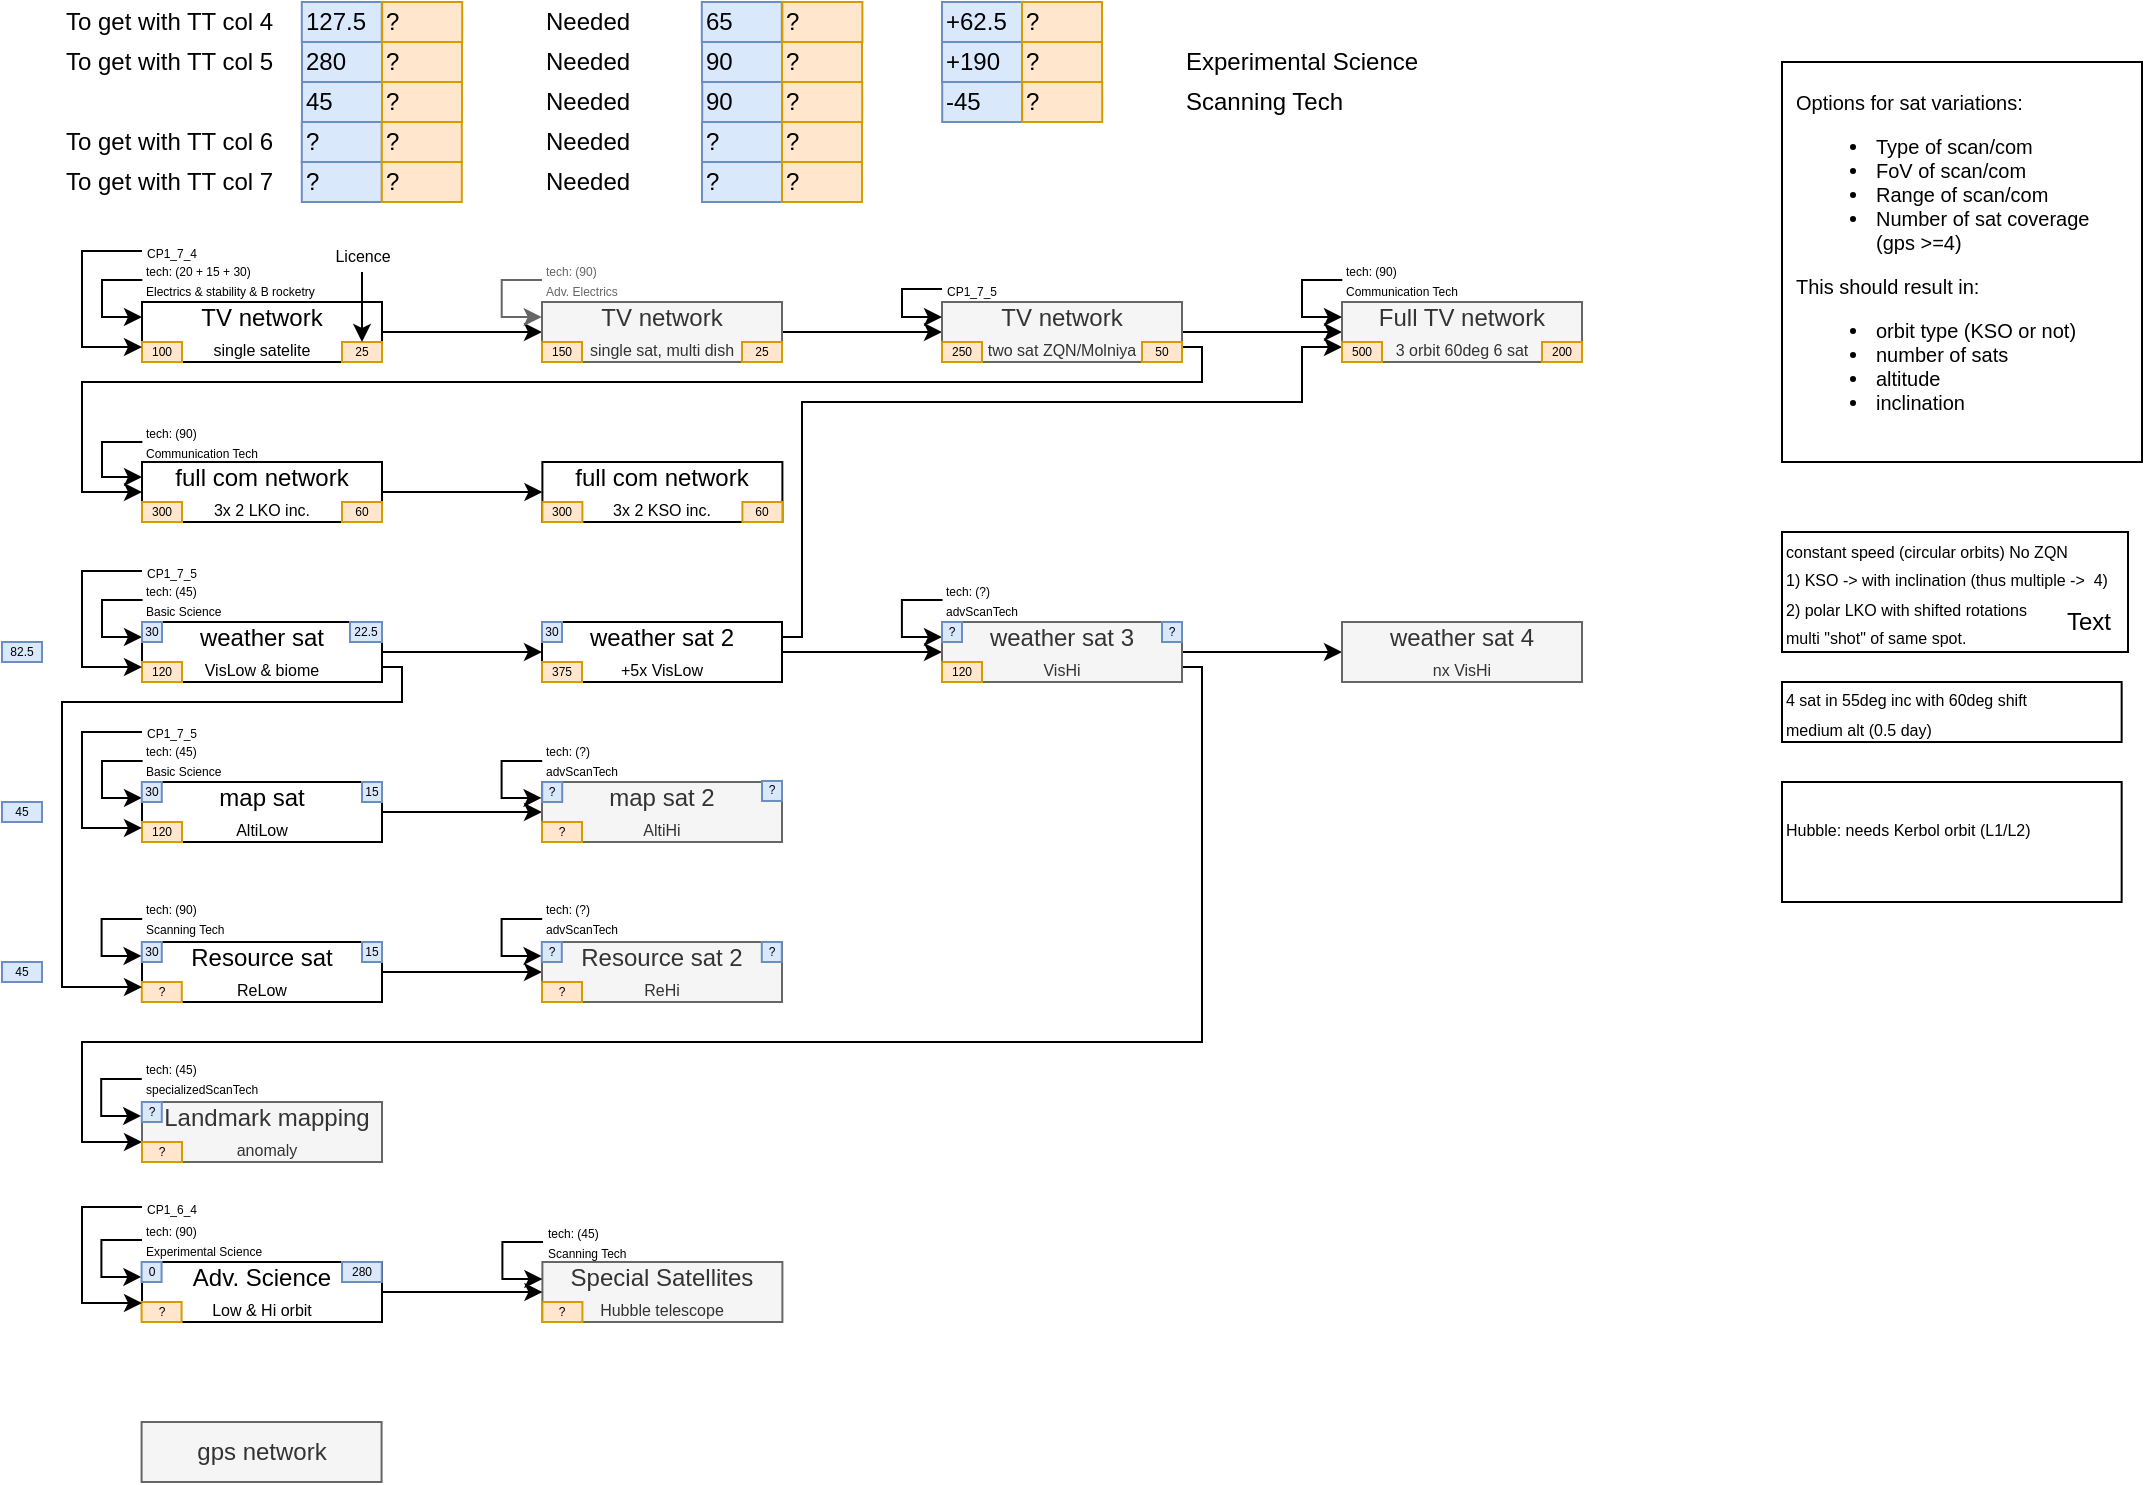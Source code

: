 <mxfile version="13.0.3" type="device"><diagram id="dKaR930RVBZZW666O1c-" name="Page-1"><mxGraphModel dx="981" dy="567" grid="1" gridSize="10" guides="1" tooltips="1" connect="1" arrows="1" fold="1" page="1" pageScale="1" pageWidth="1169" pageHeight="827" math="0" shadow="0"><root><mxCell id="0"/><mxCell id="1" parent="0"/><mxCell id="mJneGhSQg169aBblh9Dv-37" style="edgeStyle=orthogonalEdgeStyle;rounded=0;orthogonalLoop=1;jettySize=auto;html=1;exitX=1;exitY=0.5;exitDx=0;exitDy=0;entryX=0;entryY=0.5;entryDx=0;entryDy=0;" parent="1" source="bdqnIoL9hRPAwE5wRtxN-8" target="mJneGhSQg169aBblh9Dv-34" edge="1"><mxGeometry relative="1" as="geometry"/></mxCell><mxCell id="bdqnIoL9hRPAwE5wRtxN-8" value="full com network&lt;br style=&quot;font-size: 8px&quot;&gt;&lt;span style=&quot;font-size: 8px&quot;&gt;3x 2 LKO inc.&lt;/span&gt;" style="rounded=0;whiteSpace=wrap;html=1;" parent="1" vertex="1"><mxGeometry x="80" y="240" width="120" height="30" as="geometry"/></mxCell><mxCell id="bdqnIoL9hRPAwE5wRtxN-10" value="500" style="text;html=1;strokeColor=#d79b00;fillColor=#ffe6cc;align=center;verticalAlign=middle;whiteSpace=wrap;rounded=0;fontSize=6;" parent="1" vertex="1"><mxGeometry x="80" y="260" width="20" height="10" as="geometry"/></mxCell><mxCell id="MK1S4jsupLVhxcjn2z4u-9" style="edgeStyle=orthogonalEdgeStyle;rounded=0;orthogonalLoop=1;jettySize=auto;html=1;exitX=1;exitY=0.5;exitDx=0;exitDy=0;entryX=0;entryY=0.5;entryDx=0;entryDy=0;" parent="1" source="bdqnIoL9hRPAwE5wRtxN-11" target="MK1S4jsupLVhxcjn2z4u-3" edge="1"><mxGeometry relative="1" as="geometry"/></mxCell><mxCell id="bdqnIoL9hRPAwE5wRtxN-11" value="weather&amp;nbsp;sat&lt;br style=&quot;font-size: 8px&quot;&gt;&lt;span style=&quot;font-size: 8px&quot;&gt;VisLow&lt;/span&gt;&lt;span style=&quot;font-size: 8px&quot;&gt;&amp;nbsp;&lt;/span&gt;&lt;span style=&quot;font-size: 8px&quot;&gt;&amp;amp; biome&lt;/span&gt;" style="rounded=0;whiteSpace=wrap;html=1;" parent="1" vertex="1"><mxGeometry x="80" y="320" width="120" height="30" as="geometry"/></mxCell><mxCell id="bdqnIoL9hRPAwE5wRtxN-13" value="120" style="text;html=1;strokeColor=#d79b00;fillColor=#ffe6cc;align=center;verticalAlign=middle;whiteSpace=wrap;rounded=0;fontSize=6;" parent="1" vertex="1"><mxGeometry x="80" y="340" width="20" height="10" as="geometry"/></mxCell><mxCell id="yBju1OGkTGAu8eKgPaJ1-29" value="" style="edgeStyle=orthogonalEdgeStyle;rounded=0;orthogonalLoop=1;jettySize=auto;html=1;" parent="1" source="bdqnIoL9hRPAwE5wRtxN-14" target="yBju1OGkTGAu8eKgPaJ1-25" edge="1"><mxGeometry relative="1" as="geometry"/></mxCell><mxCell id="bdqnIoL9hRPAwE5wRtxN-14" value="Resource sat&lt;br style=&quot;font-size: 8px&quot;&gt;&lt;span style=&quot;font-size: 8px&quot;&gt;ReLow&lt;/span&gt;" style="rounded=0;whiteSpace=wrap;html=1;" parent="1" vertex="1"><mxGeometry x="80" y="480" width="120" height="30" as="geometry"/></mxCell><mxCell id="bdqnIoL9hRPAwE5wRtxN-16" value="?" style="text;html=1;strokeColor=#d79b00;fillColor=#ffe6cc;align=center;verticalAlign=middle;whiteSpace=wrap;rounded=0;fontSize=6;" parent="1" vertex="1"><mxGeometry x="79.89" y="500" width="20" height="10" as="geometry"/></mxCell><mxCell id="yBju1OGkTGAu8eKgPaJ1-5" style="edgeStyle=orthogonalEdgeStyle;rounded=0;orthogonalLoop=1;jettySize=auto;html=1;exitX=1;exitY=0.5;exitDx=0;exitDy=0;entryX=0;entryY=0.5;entryDx=0;entryDy=0;" parent="1" source="bdqnIoL9hRPAwE5wRtxN-17" target="yBju1OGkTGAu8eKgPaJ1-2" edge="1"><mxGeometry relative="1" as="geometry"><mxPoint x="250" y="175.143" as="targetPoint"/></mxGeometry></mxCell><mxCell id="bdqnIoL9hRPAwE5wRtxN-17" value="TV network&lt;br&gt;&lt;span style=&quot;font-size: 8px&quot;&gt;single satelite&lt;/span&gt;" style="rounded=0;whiteSpace=wrap;html=1;" parent="1" vertex="1"><mxGeometry x="80" y="160" width="120" height="30" as="geometry"/></mxCell><mxCell id="bdqnIoL9hRPAwE5wRtxN-19" value="100" style="text;html=1;strokeColor=#d79b00;fillColor=#ffe6cc;align=center;verticalAlign=middle;whiteSpace=wrap;rounded=0;fontSize=6;" parent="1" vertex="1"><mxGeometry x="80" y="180" width="20" height="10" as="geometry"/></mxCell><mxCell id="bdqnIoL9hRPAwE5wRtxN-20" value="gps network&lt;br style=&quot;font-size: 8px&quot;&gt;" style="rounded=0;whiteSpace=wrap;html=1;fillColor=#f5f5f5;strokeColor=#666666;fontColor=#333333;" parent="1" vertex="1"><mxGeometry x="79.79" y="720" width="120" height="30" as="geometry"/></mxCell><mxCell id="bdqnIoL9hRPAwE5wRtxN-22" value="300" style="text;html=1;strokeColor=#d79b00;fillColor=#ffe6cc;align=center;verticalAlign=middle;whiteSpace=wrap;rounded=0;fontSize=6;" parent="1" vertex="1"><mxGeometry x="80" y="260" width="20" height="10" as="geometry"/></mxCell><mxCell id="yBju1OGkTGAu8eKgPaJ1-30" value="" style="edgeStyle=orthogonalEdgeStyle;rounded=0;orthogonalLoop=1;jettySize=auto;html=1;" parent="1" source="bdqnIoL9hRPAwE5wRtxN-23" target="yBju1OGkTGAu8eKgPaJ1-12" edge="1"><mxGeometry relative="1" as="geometry"/></mxCell><mxCell id="bdqnIoL9hRPAwE5wRtxN-23" value="map sat&lt;br style=&quot;font-size: 8px&quot;&gt;&lt;span style=&quot;font-size: 8px&quot;&gt;AltiLow&lt;/span&gt;" style="rounded=0;whiteSpace=wrap;html=1;" parent="1" vertex="1"><mxGeometry x="80" y="400" width="120" height="30" as="geometry"/></mxCell><mxCell id="bdqnIoL9hRPAwE5wRtxN-25" value="120" style="text;html=1;strokeColor=#d79b00;fillColor=#ffe6cc;align=center;verticalAlign=middle;whiteSpace=wrap;rounded=0;fontSize=6;" parent="1" vertex="1"><mxGeometry x="80" y="420" width="20" height="10" as="geometry"/></mxCell><mxCell id="bdqnIoL9hRPAwE5wRtxN-26" value="Special Satellites&lt;br style=&quot;font-size: 8px&quot;&gt;&lt;span style=&quot;font-size: 8px&quot;&gt;Hubble telescope&lt;/span&gt;" style="rounded=0;whiteSpace=wrap;html=1;fillColor=#f5f5f5;strokeColor=#666666;fontColor=#333333;" parent="1" vertex="1"><mxGeometry x="280.2" y="640" width="120" height="30" as="geometry"/></mxCell><mxCell id="bdqnIoL9hRPAwE5wRtxN-28" value="?" style="text;html=1;strokeColor=#d79b00;fillColor=#ffe6cc;align=center;verticalAlign=middle;whiteSpace=wrap;rounded=0;fontSize=6;" parent="1" vertex="1"><mxGeometry x="280.2" y="660" width="20" height="10" as="geometry"/></mxCell><mxCell id="bdqnIoL9hRPAwE5wRtxN-29" value="&lt;font style=&quot;font-size: 10px&quot;&gt;Options for sat variations:&lt;br style=&quot;font-size: 10px&quot;&gt;&lt;/font&gt;&lt;ul style=&quot;font-size: 10px&quot;&gt;&lt;li style=&quot;font-size: 10px&quot;&gt;&lt;font style=&quot;font-size: 10px&quot;&gt;Type of scan/com&lt;/font&gt;&lt;/li&gt;&lt;li style=&quot;font-size: 10px&quot;&gt;FoV of scan/com&lt;/li&gt;&lt;li style=&quot;font-size: 10px&quot;&gt;Range of scan/com&lt;/li&gt;&lt;li style=&quot;font-size: 10px&quot;&gt;Number of sat coverage&lt;br&gt;(gps &amp;gt;=4)&lt;/li&gt;&lt;/ul&gt;&lt;div&gt;This should result in:&lt;/div&gt;&lt;div&gt;&lt;ul&gt;&lt;li&gt;orbit type (KSO or not)&lt;/li&gt;&lt;li&gt;number of sats&lt;/li&gt;&lt;li&gt;altitude&lt;/li&gt;&lt;li&gt;inclination&lt;/li&gt;&lt;/ul&gt;&lt;/div&gt;" style="rounded=0;whiteSpace=wrap;html=1;align=left;fontSize=10;spacingLeft=5;" parent="1" vertex="1"><mxGeometry x="900" y="40" width="180" height="200" as="geometry"/></mxCell><mxCell id="yBju1OGkTGAu8eKgPaJ1-11" style="edgeStyle=orthogonalEdgeStyle;rounded=0;orthogonalLoop=1;jettySize=auto;html=1;exitX=1;exitY=0.5;exitDx=0;exitDy=0;entryX=0;entryY=0.5;entryDx=0;entryDy=0;" parent="1" source="yBju1OGkTGAu8eKgPaJ1-2" target="yBju1OGkTGAu8eKgPaJ1-8" edge="1"><mxGeometry relative="1" as="geometry"/></mxCell><mxCell id="yBju1OGkTGAu8eKgPaJ1-2" value="TV network&lt;br&gt;&lt;span style=&quot;font-size: 8px&quot;&gt;single sat, multi dish&lt;/span&gt;" style="rounded=0;whiteSpace=wrap;html=1;fillColor=#f5f5f5;strokeColor=#666666;fontColor=#333333;" parent="1" vertex="1"><mxGeometry x="280" y="160" width="120" height="30" as="geometry"/></mxCell><mxCell id="yBju1OGkTGAu8eKgPaJ1-4" value="150" style="text;html=1;strokeColor=#d79b00;fillColor=#ffe6cc;align=center;verticalAlign=middle;whiteSpace=wrap;rounded=0;fontSize=6;" parent="1" vertex="1"><mxGeometry x="280" y="180" width="20" height="10" as="geometry"/></mxCell><mxCell id="wMlIlMGJ18sV57L_D5jF-14" style="edgeStyle=orthogonalEdgeStyle;rounded=0;orthogonalLoop=1;jettySize=auto;html=1;entryX=0;entryY=0.5;entryDx=0;entryDy=0;exitX=1;exitY=0.75;exitDx=0;exitDy=0;" parent="1" source="yBju1OGkTGAu8eKgPaJ1-8" target="bdqnIoL9hRPAwE5wRtxN-8" edge="1"><mxGeometry relative="1" as="geometry"><mxPoint x="70" y="415" as="targetPoint"/><Array as="points"><mxPoint x="610" y="183"/><mxPoint x="610" y="200"/><mxPoint x="50" y="200"/><mxPoint x="50" y="255"/></Array><mxPoint x="620" y="200" as="sourcePoint"/></mxGeometry></mxCell><mxCell id="UkaTmO6moCTC5ndkCYXZ-22" style="edgeStyle=orthogonalEdgeStyle;rounded=0;orthogonalLoop=1;jettySize=auto;html=1;exitX=1;exitY=0.5;exitDx=0;exitDy=0;entryX=0;entryY=0.5;entryDx=0;entryDy=0;" parent="1" source="yBju1OGkTGAu8eKgPaJ1-8" target="UkaTmO6moCTC5ndkCYXZ-3" edge="1"><mxGeometry relative="1" as="geometry"/></mxCell><mxCell id="yBju1OGkTGAu8eKgPaJ1-8" value="TV network&lt;br&gt;&lt;span style=&quot;font-size: 8px&quot;&gt;two sat ZQN/Molniya&lt;/span&gt;" style="rounded=0;whiteSpace=wrap;html=1;fillColor=#f5f5f5;strokeColor=#666666;fontColor=#333333;" parent="1" vertex="1"><mxGeometry x="480" y="160" width="120" height="30" as="geometry"/></mxCell><mxCell id="yBju1OGkTGAu8eKgPaJ1-10" value="250" style="text;html=1;strokeColor=#d79b00;fillColor=#ffe6cc;align=center;verticalAlign=middle;whiteSpace=wrap;rounded=0;fontSize=6;" parent="1" vertex="1"><mxGeometry x="480" y="180" width="20" height="10" as="geometry"/></mxCell><mxCell id="yBju1OGkTGAu8eKgPaJ1-12" value="map sat 2&lt;br style=&quot;font-size: 8px&quot;&gt;&lt;span style=&quot;font-size: 8px&quot;&gt;AltiHi&lt;/span&gt;" style="rounded=0;whiteSpace=wrap;html=1;fillColor=#f5f5f5;strokeColor=#666666;fontColor=#333333;" parent="1" vertex="1"><mxGeometry x="280" y="400" width="120" height="30" as="geometry"/></mxCell><mxCell id="yBju1OGkTGAu8eKgPaJ1-14" value="?" style="text;html=1;strokeColor=#d79b00;fillColor=#ffe6cc;align=center;verticalAlign=middle;whiteSpace=wrap;rounded=0;fontSize=6;" parent="1" vertex="1"><mxGeometry x="280" y="420" width="20" height="10" as="geometry"/></mxCell><mxCell id="yBju1OGkTGAu8eKgPaJ1-15" value="&lt;font style=&quot;font-size: 8px ; line-height: 100%&quot;&gt;&lt;span&gt;constant speed (circular orbits)&amp;nbsp;&lt;/span&gt;&lt;span&gt;No ZQN&lt;br&gt;1) KSO -&amp;gt; with inclination (thus multiple -&amp;gt;&amp;nbsp; 4)&lt;br&gt;2) polar LKO with shifted rotations&lt;br&gt;multi &quot;shot&quot; of same spot.&lt;br&gt;&lt;/span&gt;&lt;/font&gt;" style="rounded=0;whiteSpace=wrap;html=1;align=left;" parent="1" vertex="1"><mxGeometry x="900" y="275" width="173" height="60" as="geometry"/></mxCell><mxCell id="MK1S4jsupLVhxcjn2z4u-2" value="Text" style="text;html=1;align=center;verticalAlign=middle;resizable=0;points=[];autosize=1;" parent="yBju1OGkTGAu8eKgPaJ1-15" vertex="1"><mxGeometry x="133" y="35" width="40" height="20" as="geometry"/></mxCell><mxCell id="yBju1OGkTGAu8eKgPaJ1-16" value="&lt;font style=&quot;font-size: 8px ; line-height: 100%&quot;&gt;&lt;span&gt;4 sat in 55deg inc with 60deg shift&lt;br&gt;medium alt (0.5 day)&lt;br&gt;&lt;/span&gt;&lt;/font&gt;" style="rounded=0;whiteSpace=wrap;html=1;align=left;" parent="1" vertex="1"><mxGeometry x="900" y="350" width="169.83" height="30" as="geometry"/></mxCell><mxCell id="yBju1OGkTGAu8eKgPaJ1-25" value="Resource sat 2&lt;br style=&quot;font-size: 8px&quot;&gt;&lt;span style=&quot;font-size: 8px&quot;&gt;ReHi&lt;/span&gt;" style="rounded=0;whiteSpace=wrap;html=1;fillColor=#f5f5f5;strokeColor=#666666;fontColor=#333333;" parent="1" vertex="1"><mxGeometry x="280" y="480" width="120" height="30" as="geometry"/></mxCell><mxCell id="yBju1OGkTGAu8eKgPaJ1-27" value="?" style="text;html=1;strokeColor=#d79b00;fillColor=#ffe6cc;align=center;verticalAlign=middle;whiteSpace=wrap;rounded=0;fontSize=6;" parent="1" vertex="1"><mxGeometry x="280" y="500" width="20" height="10" as="geometry"/></mxCell><mxCell id="wMlIlMGJ18sV57L_D5jF-1" value="25" style="text;html=1;strokeColor=#d79b00;fillColor=#ffe6cc;align=center;verticalAlign=middle;whiteSpace=wrap;rounded=0;fontSize=6;" parent="1" vertex="1"><mxGeometry x="180" y="180" width="20" height="10" as="geometry"/></mxCell><mxCell id="wMlIlMGJ18sV57L_D5jF-2" value="25" style="text;html=1;strokeColor=#d79b00;fillColor=#ffe6cc;align=center;verticalAlign=middle;whiteSpace=wrap;rounded=0;fontSize=6;" parent="1" vertex="1"><mxGeometry x="380" y="180" width="20" height="10" as="geometry"/></mxCell><mxCell id="wMlIlMGJ18sV57L_D5jF-3" value="50" style="text;html=1;strokeColor=#d79b00;fillColor=#ffe6cc;align=center;verticalAlign=middle;whiteSpace=wrap;rounded=0;fontSize=6;" parent="1" vertex="1"><mxGeometry x="580" y="180" width="20" height="10" as="geometry"/></mxCell><mxCell id="wMlIlMGJ18sV57L_D5jF-8" value="60" style="text;html=1;strokeColor=#d79b00;fillColor=#ffe6cc;align=center;verticalAlign=middle;whiteSpace=wrap;rounded=0;fontSize=6;" parent="1" vertex="1"><mxGeometry x="180" y="260" width="20" height="10" as="geometry"/></mxCell><mxCell id="wMlIlMGJ18sV57L_D5jF-10" style="edgeStyle=orthogonalEdgeStyle;rounded=0;orthogonalLoop=1;jettySize=auto;html=1;exitX=0;exitY=0.5;exitDx=0;exitDy=0;entryX=0;entryY=0.25;entryDx=0;entryDy=0;" parent="1" source="wMlIlMGJ18sV57L_D5jF-11" target="bdqnIoL9hRPAwE5wRtxN-17" edge="1"><mxGeometry relative="1" as="geometry"><Array as="points"><mxPoint x="60" y="149"/><mxPoint x="60" y="168"/></Array><mxPoint x="70" y="168" as="targetPoint"/></mxGeometry></mxCell><mxCell id="wMlIlMGJ18sV57L_D5jF-11" value="&lt;font style=&quot;line-height: 100% ; font-size: 6px&quot;&gt;&lt;font style=&quot;font-size: 6px&quot;&gt;tech: (20 + 15 + 30)&lt;br&gt;&lt;/font&gt;Electrics &amp;amp; stability &amp;amp; B rocketry&lt;br&gt;&lt;/font&gt;" style="text;html=1;align=left;verticalAlign=middle;whiteSpace=wrap;rounded=0;fontSize=8;spacing=2;" parent="1" vertex="1"><mxGeometry x="80.17" y="139" width="89.83" height="20" as="geometry"/></mxCell><mxCell id="wMlIlMGJ18sV57L_D5jF-13" style="edgeStyle=orthogonalEdgeStyle;rounded=0;orthogonalLoop=1;jettySize=auto;html=1;exitX=0;exitY=0.5;exitDx=0;exitDy=0;entryX=0;entryY=0.25;entryDx=0;entryDy=0;" parent="1" source="wMlIlMGJ18sV57L_D5jF-12" target="bdqnIoL9hRPAwE5wRtxN-11" edge="1"><mxGeometry relative="1" as="geometry"><mxPoint x="70" y="328" as="targetPoint"/><Array as="points"><mxPoint x="60" y="309"/><mxPoint x="60" y="328"/></Array></mxGeometry></mxCell><mxCell id="wMlIlMGJ18sV57L_D5jF-12" value="&lt;font style=&quot;line-height: 100% ; font-size: 6px&quot;&gt;&lt;font style=&quot;font-size: 6px&quot;&gt;tech: (45)&lt;br&gt;&lt;/font&gt;Basic Science&lt;br&gt;&lt;/font&gt;" style="text;html=1;align=left;verticalAlign=middle;whiteSpace=wrap;rounded=0;fontSize=8;spacing=2;" parent="1" vertex="1"><mxGeometry x="80.31" y="299" width="60.09" height="20" as="geometry"/></mxCell><mxCell id="wMlIlMGJ18sV57L_D5jF-15" style="edgeStyle=orthogonalEdgeStyle;rounded=0;orthogonalLoop=1;jettySize=auto;html=1;exitX=0;exitY=0.5;exitDx=0;exitDy=0;entryX=0;entryY=0.25;entryDx=0;entryDy=0;" parent="1" source="wMlIlMGJ18sV57L_D5jF-16" target="bdqnIoL9hRPAwE5wRtxN-8" edge="1"><mxGeometry relative="1" as="geometry"><mxPoint x="70" y="249" as="targetPoint"/><Array as="points"><mxPoint x="60" y="230"/><mxPoint x="60" y="248"/></Array></mxGeometry></mxCell><mxCell id="wMlIlMGJ18sV57L_D5jF-16" value="&lt;font style=&quot;line-height: 100% ; font-size: 6px&quot;&gt;&lt;font style=&quot;font-size: 6px&quot;&gt;tech: (90)&lt;br&gt;&lt;/font&gt;Communication Tech&lt;br&gt;&lt;/font&gt;" style="text;html=1;align=left;verticalAlign=middle;whiteSpace=wrap;rounded=0;fontSize=8;spacing=2;" parent="1" vertex="1"><mxGeometry x="80.17" y="220" width="60.09" height="20" as="geometry"/></mxCell><mxCell id="wMlIlMGJ18sV57L_D5jF-20" style="edgeStyle=orthogonalEdgeStyle;rounded=0;orthogonalLoop=1;jettySize=auto;html=1;exitX=0;exitY=0.5;exitDx=0;exitDy=0;entryX=0;entryY=0.25;entryDx=0;entryDy=0;" parent="1" source="wMlIlMGJ18sV57L_D5jF-21" edge="1"><mxGeometry relative="1" as="geometry"><mxPoint x="280.2" y="648.5" as="targetPoint"/><Array as="points"><mxPoint x="260.2" y="630"/><mxPoint x="260.2" y="649"/></Array></mxGeometry></mxCell><mxCell id="wMlIlMGJ18sV57L_D5jF-21" value="&lt;font style=&quot;line-height: 100% ; font-size: 6px&quot;&gt;&lt;font style=&quot;font-size: 6px&quot;&gt;tech: (45)&lt;br&gt;&lt;/font&gt;Scanning Tech&lt;br&gt;&lt;/font&gt;" style="text;html=1;align=left;verticalAlign=middle;whiteSpace=wrap;rounded=0;fontSize=8;spacing=2;" parent="1" vertex="1"><mxGeometry x="280.51" y="620" width="60.09" height="20" as="geometry"/></mxCell><mxCell id="QhKBEa-7UG4_fxhcu_Xz-2" style="edgeStyle=orthogonalEdgeStyle;rounded=0;orthogonalLoop=1;jettySize=auto;html=1;exitX=0;exitY=0.5;exitDx=0;exitDy=0;entryX=0;entryY=0.75;entryDx=0;entryDy=0;" parent="1" source="QhKBEa-7UG4_fxhcu_Xz-1" target="bdqnIoL9hRPAwE5wRtxN-17" edge="1"><mxGeometry relative="1" as="geometry"><mxPoint x="70" y="183" as="targetPoint"/><Array as="points"><mxPoint x="50" y="135"/><mxPoint x="50" y="182"/></Array></mxGeometry></mxCell><mxCell id="QhKBEa-7UG4_fxhcu_Xz-1" value="&lt;font style=&quot;font-size: 6px&quot;&gt;CP1_7_4&lt;/font&gt;" style="text;html=1;strokeColor=none;fillColor=none;align=center;verticalAlign=middle;whiteSpace=wrap;rounded=0;fontSize=8;" parent="1" vertex="1"><mxGeometry x="80" y="130" width="30" height="9" as="geometry"/></mxCell><mxCell id="QhKBEa-7UG4_fxhcu_Xz-4" style="edgeStyle=orthogonalEdgeStyle;rounded=0;orthogonalLoop=1;jettySize=auto;html=1;exitX=0;exitY=0.5;exitDx=0;exitDy=0;entryX=0;entryY=0.75;entryDx=0;entryDy=0;" parent="1" source="QhKBEa-7UG4_fxhcu_Xz-3" target="bdqnIoL9hRPAwE5wRtxN-11" edge="1"><mxGeometry relative="1" as="geometry"><mxPoint x="60" y="343" as="targetPoint"/><Array as="points"><mxPoint x="50" y="295"/><mxPoint x="50" y="343"/></Array></mxGeometry></mxCell><mxCell id="QhKBEa-7UG4_fxhcu_Xz-3" value="&lt;font style=&quot;font-size: 6px&quot;&gt;CP1_7_5&lt;/font&gt;" style="text;html=1;strokeColor=none;fillColor=none;align=center;verticalAlign=middle;whiteSpace=wrap;rounded=0;fontSize=8;" parent="1" vertex="1"><mxGeometry x="80" y="290" width="30" height="9" as="geometry"/></mxCell><mxCell id="QhKBEa-7UG4_fxhcu_Xz-7" value="&lt;font style=&quot;font-size: 8px ; line-height: 100%&quot;&gt;&lt;span&gt;Hubble: needs Kerbol orbit (L1/L2)&lt;br&gt;&lt;br&gt;&lt;/span&gt;&lt;/font&gt;" style="rounded=0;whiteSpace=wrap;html=1;align=left;" parent="1" vertex="1"><mxGeometry x="900" y="400" width="169.83" height="60" as="geometry"/></mxCell><mxCell id="MK1S4jsupLVhxcjn2z4u-10" style="edgeStyle=orthogonalEdgeStyle;rounded=0;orthogonalLoop=1;jettySize=auto;html=1;exitX=1;exitY=0.5;exitDx=0;exitDy=0;" parent="1" source="MK1S4jsupLVhxcjn2z4u-3" target="MK1S4jsupLVhxcjn2z4u-8" edge="1"><mxGeometry relative="1" as="geometry"/></mxCell><mxCell id="UkaTmO6moCTC5ndkCYXZ-1" style="edgeStyle=orthogonalEdgeStyle;rounded=0;orthogonalLoop=1;jettySize=auto;html=1;exitX=1;exitY=0.75;exitDx=0;exitDy=0;entryX=0;entryY=0.75;entryDx=0;entryDy=0;" parent="1" source="bdqnIoL9hRPAwE5wRtxN-11" target="bdqnIoL9hRPAwE5wRtxN-14" edge="1"><mxGeometry relative="1" as="geometry"><mxPoint x="30" y="500" as="targetPoint"/><Array as="points"><mxPoint x="210" y="343"/><mxPoint x="210" y="360"/><mxPoint x="40" y="360"/><mxPoint x="40" y="503"/></Array></mxGeometry></mxCell><mxCell id="UkaTmO6moCTC5ndkCYXZ-2" style="edgeStyle=orthogonalEdgeStyle;rounded=0;orthogonalLoop=1;jettySize=auto;html=1;exitX=1;exitY=0.75;exitDx=0;exitDy=0;entryX=0;entryY=0;entryDx=0;entryDy=0;" parent="1" source="MK1S4jsupLVhxcjn2z4u-8" target="MK1S4jsupLVhxcjn2z4u-19" edge="1"><mxGeometry relative="1" as="geometry"><mxPoint x="20" y="410" as="targetPoint"/><Array as="points"><mxPoint x="610" y="343"/><mxPoint x="610" y="530"/><mxPoint x="50" y="530"/><mxPoint x="50" y="580"/></Array></mxGeometry></mxCell><mxCell id="78fpVdFQnYd9K3dJ2be1-1" style="edgeStyle=orthogonalEdgeStyle;rounded=0;orthogonalLoop=1;jettySize=auto;html=1;exitX=1;exitY=0.25;exitDx=0;exitDy=0;entryX=0;entryY=0.75;entryDx=0;entryDy=0;" parent="1" source="MK1S4jsupLVhxcjn2z4u-3" target="UkaTmO6moCTC5ndkCYXZ-3" edge="1"><mxGeometry relative="1" as="geometry"><mxPoint x="670" y="200.0" as="targetPoint"/><Array as="points"><mxPoint x="410" y="327"/><mxPoint x="410" y="210"/><mxPoint x="660" y="210"/><mxPoint x="660" y="183"/></Array></mxGeometry></mxCell><mxCell id="MK1S4jsupLVhxcjn2z4u-3" value="weather&amp;nbsp;sat 2&lt;br style=&quot;font-size: 8px&quot;&gt;&lt;span style=&quot;font-size: 8px&quot;&gt;+5x&amp;nbsp;&lt;/span&gt;&lt;span style=&quot;font-size: 8px&quot;&gt;VisLow&lt;/span&gt;" style="rounded=0;whiteSpace=wrap;html=1;" parent="1" vertex="1"><mxGeometry x="280" y="320" width="120" height="30" as="geometry"/></mxCell><mxCell id="MK1S4jsupLVhxcjn2z4u-4" style="edgeStyle=orthogonalEdgeStyle;rounded=0;orthogonalLoop=1;jettySize=auto;html=1;exitX=0;exitY=0.5;exitDx=0;exitDy=0;entryX=0;entryY=0.25;entryDx=0;entryDy=0;" parent="1" source="MK1S4jsupLVhxcjn2z4u-5" edge="1"><mxGeometry relative="1" as="geometry"><mxPoint x="80" y="407.98" as="targetPoint"/><Array as="points"><mxPoint x="60" y="389.48"/><mxPoint x="60" y="408.48"/></Array></mxGeometry></mxCell><mxCell id="MK1S4jsupLVhxcjn2z4u-5" value="&lt;font style=&quot;line-height: 100% ; font-size: 6px&quot;&gt;&lt;font style=&quot;font-size: 6px&quot;&gt;tech: (45)&lt;br&gt;&lt;/font&gt;Basic Science&lt;br&gt;&lt;/font&gt;" style="text;html=1;align=left;verticalAlign=middle;whiteSpace=wrap;rounded=0;fontSize=8;spacing=2;" parent="1" vertex="1"><mxGeometry x="80.31" y="379.48" width="60.09" height="20" as="geometry"/></mxCell><mxCell id="MK1S4jsupLVhxcjn2z4u-6" style="edgeStyle=orthogonalEdgeStyle;rounded=0;orthogonalLoop=1;jettySize=auto;html=1;exitX=0;exitY=0.5;exitDx=0;exitDy=0;entryX=0;entryY=0.75;entryDx=0;entryDy=0;" parent="1" source="MK1S4jsupLVhxcjn2z4u-7" edge="1"><mxGeometry relative="1" as="geometry"><mxPoint x="80" y="422.98" as="targetPoint"/><Array as="points"><mxPoint x="50" y="375.48"/><mxPoint x="50" y="423.48"/></Array></mxGeometry></mxCell><mxCell id="MK1S4jsupLVhxcjn2z4u-7" value="&lt;font style=&quot;font-size: 6px&quot;&gt;CP1_7_5&lt;/font&gt;" style="text;html=1;strokeColor=none;fillColor=none;align=center;verticalAlign=middle;whiteSpace=wrap;rounded=0;fontSize=8;" parent="1" vertex="1"><mxGeometry x="80" y="370.48" width="30" height="9" as="geometry"/></mxCell><mxCell id="MK1S4jsupLVhxcjn2z4u-12" style="edgeStyle=orthogonalEdgeStyle;rounded=0;orthogonalLoop=1;jettySize=auto;html=1;exitX=1;exitY=0.5;exitDx=0;exitDy=0;entryX=0;entryY=0.5;entryDx=0;entryDy=0;" parent="1" source="MK1S4jsupLVhxcjn2z4u-8" target="MK1S4jsupLVhxcjn2z4u-11" edge="1"><mxGeometry relative="1" as="geometry"/></mxCell><mxCell id="MK1S4jsupLVhxcjn2z4u-8" value="weather&amp;nbsp;sat 3&lt;br style=&quot;font-size: 8px&quot;&gt;&lt;span style=&quot;font-size: 8px&quot;&gt;VisHi&lt;/span&gt;" style="rounded=0;whiteSpace=wrap;html=1;fillColor=#f5f5f5;strokeColor=#666666;fontColor=#333333;" parent="1" vertex="1"><mxGeometry x="480" y="320" width="120" height="30" as="geometry"/></mxCell><mxCell id="MK1S4jsupLVhxcjn2z4u-11" value="weather&amp;nbsp;sat 4&lt;br style=&quot;font-size: 8px&quot;&gt;&lt;span style=&quot;font-size: 8px&quot;&gt;nx&amp;nbsp;&lt;/span&gt;&lt;span style=&quot;font-size: 8px&quot;&gt;VisHi&lt;/span&gt;" style="rounded=0;whiteSpace=wrap;html=1;fillColor=#f5f5f5;strokeColor=#666666;fontColor=#333333;" parent="1" vertex="1"><mxGeometry x="680" y="320" width="120" height="30" as="geometry"/></mxCell><mxCell id="MK1S4jsupLVhxcjn2z4u-13" value="30" style="text;html=1;strokeColor=#6c8ebf;fillColor=#dae8fc;align=center;verticalAlign=middle;whiteSpace=wrap;rounded=0;fontSize=6;" parent="1" vertex="1"><mxGeometry x="80.0" y="320" width="10" height="10" as="geometry"/></mxCell><mxCell id="MK1S4jsupLVhxcjn2z4u-14" style="edgeStyle=orthogonalEdgeStyle;rounded=0;orthogonalLoop=1;jettySize=auto;html=1;exitX=0;exitY=0.5;exitDx=0;exitDy=0;entryX=0;entryY=0.25;entryDx=0;entryDy=0;" parent="1" source="MK1S4jsupLVhxcjn2z4u-15" edge="1"><mxGeometry relative="1" as="geometry"><mxPoint x="79.79" y="486.95" as="targetPoint"/><Array as="points"><mxPoint x="59.79" y="468.45"/><mxPoint x="59.79" y="487.45"/></Array></mxGeometry></mxCell><mxCell id="MK1S4jsupLVhxcjn2z4u-15" value="&lt;font style=&quot;line-height: 100% ; font-size: 6px&quot;&gt;&lt;font style=&quot;font-size: 6px&quot;&gt;tech: (90)&lt;br&gt;&lt;/font&gt;Scanning Tech&lt;br&gt;&lt;/font&gt;" style="text;html=1;align=left;verticalAlign=middle;whiteSpace=wrap;rounded=0;fontSize=8;spacing=2;" parent="1" vertex="1"><mxGeometry x="80.1" y="458.45" width="60.09" height="20" as="geometry"/></mxCell><mxCell id="MK1S4jsupLVhxcjn2z4u-18" value="Landmark mapping&lt;br style=&quot;font-size: 8px&quot;&gt;&lt;span style=&quot;font-size: 8px&quot;&gt;anomaly&lt;/span&gt;" style="rounded=0;whiteSpace=wrap;html=1;fillColor=#f5f5f5;strokeColor=#666666;fontColor=#333333;spacingLeft=5;" parent="1" vertex="1"><mxGeometry x="80" y="560" width="120" height="30" as="geometry"/></mxCell><mxCell id="MK1S4jsupLVhxcjn2z4u-19" value="?" style="text;html=1;strokeColor=#d79b00;fillColor=#ffe6cc;align=center;verticalAlign=middle;whiteSpace=wrap;rounded=0;fontSize=6;" parent="1" vertex="1"><mxGeometry x="80" y="580" width="20" height="10" as="geometry"/></mxCell><mxCell id="MK1S4jsupLVhxcjn2z4u-20" style="edgeStyle=orthogonalEdgeStyle;rounded=0;orthogonalLoop=1;jettySize=auto;html=1;exitX=0;exitY=0.5;exitDx=0;exitDy=0;entryX=0;entryY=0.25;entryDx=0;entryDy=0;" parent="1" source="MK1S4jsupLVhxcjn2z4u-21" edge="1"><mxGeometry relative="1" as="geometry"><mxPoint x="79.58" y="566.95" as="targetPoint"/><Array as="points"><mxPoint x="59.58" y="548.45"/><mxPoint x="59.58" y="567.45"/></Array></mxGeometry></mxCell><mxCell id="MK1S4jsupLVhxcjn2z4u-21" value="&lt;font style=&quot;line-height: 100% ; font-size: 6px&quot;&gt;&lt;font style=&quot;font-size: 6px&quot;&gt;tech: (45)&lt;br&gt;&lt;/font&gt;specializedScanTech&lt;br&gt;&lt;/font&gt;" style="text;html=1;align=left;verticalAlign=middle;whiteSpace=wrap;rounded=0;fontSize=8;spacing=2;" parent="1" vertex="1"><mxGeometry x="79.89" y="538.45" width="60.09" height="20" as="geometry"/></mxCell><mxCell id="MK1S4jsupLVhxcjn2z4u-24" value="375" style="text;html=1;strokeColor=#d79b00;fillColor=#ffe6cc;align=center;verticalAlign=middle;whiteSpace=wrap;rounded=0;fontSize=6;" parent="1" vertex="1"><mxGeometry x="280" y="340" width="20" height="10" as="geometry"/></mxCell><mxCell id="MK1S4jsupLVhxcjn2z4u-25" value="30" style="text;html=1;strokeColor=#6c8ebf;fillColor=#dae8fc;align=center;verticalAlign=middle;whiteSpace=wrap;rounded=0;fontSize=6;" parent="1" vertex="1"><mxGeometry x="280" y="320" width="10" height="10" as="geometry"/></mxCell><mxCell id="MK1S4jsupLVhxcjn2z4u-26" value="22.5" style="text;html=1;strokeColor=#6c8ebf;fillColor=#dae8fc;align=center;verticalAlign=middle;whiteSpace=wrap;rounded=0;fontSize=6;" parent="1" vertex="1"><mxGeometry x="184" y="320" width="16" height="10" as="geometry"/></mxCell><mxCell id="UkaTmO6moCTC5ndkCYXZ-3" value="Full TV network&lt;br&gt;&lt;span style=&quot;font-size: 8px&quot;&gt;3 orbit 60deg 6 sat&lt;/span&gt;" style="rounded=0;whiteSpace=wrap;html=1;fillColor=#f5f5f5;strokeColor=#666666;fontColor=#333333;" parent="1" vertex="1"><mxGeometry x="680" y="160" width="120" height="30" as="geometry"/></mxCell><mxCell id="UkaTmO6moCTC5ndkCYXZ-4" value="500" style="text;html=1;strokeColor=#d79b00;fillColor=#ffe6cc;align=center;verticalAlign=middle;whiteSpace=wrap;rounded=0;fontSize=6;" parent="1" vertex="1"><mxGeometry x="680" y="180" width="20" height="10" as="geometry"/></mxCell><mxCell id="UkaTmO6moCTC5ndkCYXZ-5" value="200" style="text;html=1;strokeColor=#d79b00;fillColor=#ffe6cc;align=center;verticalAlign=middle;whiteSpace=wrap;rounded=0;fontSize=6;" parent="1" vertex="1"><mxGeometry x="780" y="180" width="20" height="10" as="geometry"/></mxCell><mxCell id="UkaTmO6moCTC5ndkCYXZ-9" style="edgeStyle=orthogonalEdgeStyle;rounded=0;orthogonalLoop=1;jettySize=auto;html=1;exitX=0.5;exitY=1;exitDx=0;exitDy=0;" parent="1" source="UkaTmO6moCTC5ndkCYXZ-8" target="wMlIlMGJ18sV57L_D5jF-1" edge="1"><mxGeometry relative="1" as="geometry"/></mxCell><mxCell id="UkaTmO6moCTC5ndkCYXZ-8" value="&lt;font style=&quot;font-size: 8px&quot;&gt;Licence&lt;/font&gt;" style="text;html=1;strokeColor=none;fillColor=none;align=center;verticalAlign=bottom;whiteSpace=wrap;rounded=0;" parent="1" vertex="1"><mxGeometry x="177.5" y="130" width="25" height="15" as="geometry"/></mxCell><mxCell id="UkaTmO6moCTC5ndkCYXZ-16" style="edgeStyle=orthogonalEdgeStyle;rounded=0;orthogonalLoop=1;jettySize=auto;html=1;exitX=0;exitY=0.5;exitDx=0;exitDy=0;entryX=0;entryY=0.25;entryDx=0;entryDy=0;" parent="1" source="UkaTmO6moCTC5ndkCYXZ-17" target="yBju1OGkTGAu8eKgPaJ1-8" edge="1"><mxGeometry relative="1" as="geometry"><mxPoint x="470" y="168" as="targetPoint"/><Array as="points"><mxPoint x="460" y="154"/><mxPoint x="460" y="168"/></Array></mxGeometry></mxCell><mxCell id="UkaTmO6moCTC5ndkCYXZ-17" value="&lt;font style=&quot;font-size: 6px&quot;&gt;CP1_7_5&lt;/font&gt;" style="text;html=1;strokeColor=none;fillColor=none;align=center;verticalAlign=middle;whiteSpace=wrap;rounded=0;fontSize=8;" parent="1" vertex="1"><mxGeometry x="480" y="149" width="30" height="9" as="geometry"/></mxCell><mxCell id="UkaTmO6moCTC5ndkCYXZ-18" style="edgeStyle=orthogonalEdgeStyle;rounded=0;orthogonalLoop=1;jettySize=auto;html=1;exitX=0;exitY=0.5;exitDx=0;exitDy=0;entryX=0;entryY=0.25;entryDx=0;entryDy=0;" parent="1" source="UkaTmO6moCTC5ndkCYXZ-19" edge="1"><mxGeometry relative="1" as="geometry"><Array as="points"><mxPoint x="659.98" y="149"/><mxPoint x="659.98" y="168"/></Array><mxPoint x="679.98" y="167.5" as="targetPoint"/></mxGeometry></mxCell><mxCell id="UkaTmO6moCTC5ndkCYXZ-19" value="&lt;font style=&quot;line-height: 100% ; font-size: 6px&quot;&gt;&lt;font style=&quot;font-size: 6px&quot;&gt;tech: (90)&lt;br&gt;&lt;/font&gt;Communication Tech&lt;br&gt;&lt;/font&gt;" style="text;html=1;align=left;verticalAlign=middle;whiteSpace=wrap;rounded=0;fontSize=8;spacing=2;" parent="1" vertex="1"><mxGeometry x="680.15" y="139" width="60.09" height="20" as="geometry"/></mxCell><mxCell id="UkaTmO6moCTC5ndkCYXZ-23" style="edgeStyle=orthogonalEdgeStyle;rounded=0;orthogonalLoop=1;jettySize=auto;html=1;exitX=0;exitY=0.5;exitDx=0;exitDy=0;entryX=0;entryY=0.25;entryDx=0;entryDy=0;" parent="1" source="UkaTmO6moCTC5ndkCYXZ-24" edge="1"><mxGeometry relative="1" as="geometry"><mxPoint x="479.97" y="327.5" as="targetPoint"/><Array as="points"><mxPoint x="459.97" y="309"/><mxPoint x="459.97" y="328"/></Array></mxGeometry></mxCell><mxCell id="UkaTmO6moCTC5ndkCYXZ-24" value="&lt;font style=&quot;line-height: 100% ; font-size: 6px&quot;&gt;&lt;font style=&quot;font-size: 6px&quot;&gt;tech: (?)&lt;br&gt;&lt;/font&gt;advScanTech&lt;br&gt;&lt;/font&gt;" style="text;html=1;align=left;verticalAlign=middle;whiteSpace=wrap;rounded=0;fontSize=8;spacing=2;" parent="1" vertex="1"><mxGeometry x="480.28" y="299" width="60.09" height="20" as="geometry"/></mxCell><mxCell id="UkaTmO6moCTC5ndkCYXZ-25" style="edgeStyle=orthogonalEdgeStyle;rounded=0;orthogonalLoop=1;jettySize=auto;html=1;exitX=0;exitY=0.5;exitDx=0;exitDy=0;entryX=0;entryY=0.25;entryDx=0;entryDy=0;" parent="1" source="UkaTmO6moCTC5ndkCYXZ-26" edge="1"><mxGeometry relative="1" as="geometry"><mxPoint x="279.79" y="407.98" as="targetPoint"/><Array as="points"><mxPoint x="259.79" y="389.48"/><mxPoint x="259.79" y="408.48"/></Array></mxGeometry></mxCell><mxCell id="UkaTmO6moCTC5ndkCYXZ-26" value="&lt;font style=&quot;line-height: 100% ; font-size: 6px&quot;&gt;&lt;font style=&quot;font-size: 6px&quot;&gt;tech: (?)&lt;br&gt;&lt;/font&gt;advScanTech&lt;br&gt;&lt;/font&gt;" style="text;html=1;align=left;verticalAlign=middle;whiteSpace=wrap;rounded=0;fontSize=8;spacing=2;" parent="1" vertex="1"><mxGeometry x="280.1" y="379.48" width="60.09" height="20" as="geometry"/></mxCell><mxCell id="UkaTmO6moCTC5ndkCYXZ-27" style="edgeStyle=orthogonalEdgeStyle;rounded=0;orthogonalLoop=1;jettySize=auto;html=1;exitX=0;exitY=0.5;exitDx=0;exitDy=0;entryX=0;entryY=0.25;entryDx=0;entryDy=0;" parent="1" source="UkaTmO6moCTC5ndkCYXZ-28" edge="1"><mxGeometry relative="1" as="geometry"><mxPoint x="279.79" y="486.95" as="targetPoint"/><Array as="points"><mxPoint x="259.79" y="468.45"/><mxPoint x="259.79" y="487.45"/></Array></mxGeometry></mxCell><mxCell id="UkaTmO6moCTC5ndkCYXZ-28" value="&lt;font style=&quot;line-height: 100% ; font-size: 6px&quot;&gt;&lt;font style=&quot;font-size: 6px&quot;&gt;tech: (?)&lt;br&gt;&lt;/font&gt;advScanTech&lt;br&gt;&lt;/font&gt;" style="text;html=1;align=left;verticalAlign=middle;whiteSpace=wrap;rounded=0;fontSize=8;spacing=2;" parent="1" vertex="1"><mxGeometry x="280.1" y="458.45" width="60.09" height="20" as="geometry"/></mxCell><mxCell id="UkaTmO6moCTC5ndkCYXZ-30" value="15" style="text;html=1;strokeColor=#6c8ebf;fillColor=#dae8fc;align=center;verticalAlign=middle;whiteSpace=wrap;rounded=0;fontSize=6;" parent="1" vertex="1"><mxGeometry x="190" y="400" width="10" height="10" as="geometry"/></mxCell><mxCell id="UkaTmO6moCTC5ndkCYXZ-31" value="?" style="text;html=1;strokeColor=#6c8ebf;fillColor=#dae8fc;align=center;verticalAlign=middle;whiteSpace=wrap;rounded=0;fontSize=6;" parent="1" vertex="1"><mxGeometry x="390" y="399.48" width="10" height="10" as="geometry"/></mxCell><mxCell id="UkaTmO6moCTC5ndkCYXZ-32" value="15" style="text;html=1;strokeColor=#6c8ebf;fillColor=#dae8fc;align=center;verticalAlign=middle;whiteSpace=wrap;rounded=0;fontSize=6;" parent="1" vertex="1"><mxGeometry x="190" y="480" width="10" height="10" as="geometry"/></mxCell><mxCell id="UkaTmO6moCTC5ndkCYXZ-33" value="?" style="text;html=1;strokeColor=#6c8ebf;fillColor=#dae8fc;align=center;verticalAlign=middle;whiteSpace=wrap;rounded=0;fontSize=6;" parent="1" vertex="1"><mxGeometry x="590" y="320" width="10" height="10" as="geometry"/></mxCell><mxCell id="UkaTmO6moCTC5ndkCYXZ-34" value="30" style="text;html=1;strokeColor=#6c8ebf;fillColor=#dae8fc;align=center;verticalAlign=middle;whiteSpace=wrap;rounded=0;fontSize=6;" parent="1" vertex="1"><mxGeometry x="79.89" y="400" width="10" height="10" as="geometry"/></mxCell><mxCell id="UkaTmO6moCTC5ndkCYXZ-35" style="edgeStyle=orthogonalEdgeStyle;rounded=0;orthogonalLoop=1;jettySize=auto;html=1;exitX=0;exitY=0.5;exitDx=0;exitDy=0;entryX=0;entryY=0.25;entryDx=0;entryDy=0;fontColor=#000000;strokeColor=#666666;" parent="1" source="UkaTmO6moCTC5ndkCYXZ-36" edge="1"><mxGeometry relative="1" as="geometry"><Array as="points"><mxPoint x="259.85" y="149"/><mxPoint x="259.85" y="168"/></Array><mxPoint x="279.85" y="167.5" as="targetPoint"/></mxGeometry></mxCell><mxCell id="UkaTmO6moCTC5ndkCYXZ-36" value="&lt;font style=&quot;line-height: 100% ; font-size: 6px&quot;&gt;&lt;font color=&quot;#666666&quot;&gt;&lt;font style=&quot;font-size: 6px&quot;&gt;tech: (90)&lt;br&gt;&lt;/font&gt;Adv. Electrics&lt;/font&gt;&lt;br&gt;&lt;/font&gt;" style="text;html=1;align=left;verticalAlign=middle;whiteSpace=wrap;rounded=0;fontSize=8;spacing=2;" parent="1" vertex="1"><mxGeometry x="280.02" y="139" width="60.09" height="20" as="geometry"/></mxCell><mxCell id="UkaTmO6moCTC5ndkCYXZ-37" value="?" style="text;html=1;strokeColor=#6c8ebf;fillColor=#dae8fc;align=center;verticalAlign=middle;whiteSpace=wrap;rounded=0;fontSize=6;" parent="1" vertex="1"><mxGeometry x="280.1" y="400" width="10" height="10" as="geometry"/></mxCell><mxCell id="UkaTmO6moCTC5ndkCYXZ-38" value="30" style="text;html=1;strokeColor=#6c8ebf;fillColor=#dae8fc;align=center;verticalAlign=middle;whiteSpace=wrap;rounded=0;fontSize=6;" parent="1" vertex="1"><mxGeometry x="79.89" y="480" width="10" height="10" as="geometry"/></mxCell><mxCell id="UkaTmO6moCTC5ndkCYXZ-39" value="?" style="text;html=1;strokeColor=#6c8ebf;fillColor=#dae8fc;align=center;verticalAlign=middle;whiteSpace=wrap;rounded=0;fontSize=6;" parent="1" vertex="1"><mxGeometry x="79.89" y="560" width="10" height="10" as="geometry"/></mxCell><mxCell id="UkaTmO6moCTC5ndkCYXZ-40" value="?" style="text;html=1;strokeColor=#6c8ebf;fillColor=#dae8fc;align=center;verticalAlign=middle;whiteSpace=wrap;rounded=0;fontSize=6;" parent="1" vertex="1"><mxGeometry x="480" y="320" width="10" height="10" as="geometry"/></mxCell><mxCell id="UkaTmO6moCTC5ndkCYXZ-41" value="120" style="text;html=1;strokeColor=#d79b00;fillColor=#ffe6cc;align=center;verticalAlign=middle;whiteSpace=wrap;rounded=0;fontSize=6;" parent="1" vertex="1"><mxGeometry x="480" y="340" width="20" height="10" as="geometry"/></mxCell><mxCell id="UkaTmO6moCTC5ndkCYXZ-43" value="To get with TT col 4" style="text;html=1;strokeColor=none;fillColor=none;align=left;verticalAlign=middle;whiteSpace=wrap;rounded=0;fontColor=#000000;" parent="1" vertex="1"><mxGeometry x="39.9" y="10" width="160" height="20" as="geometry"/></mxCell><mxCell id="UkaTmO6moCTC5ndkCYXZ-44" value="127.5" style="text;html=1;strokeColor=#6c8ebf;fillColor=#dae8fc;align=left;verticalAlign=middle;whiteSpace=wrap;rounded=0;" parent="1" vertex="1"><mxGeometry x="159.9" y="10" width="40" height="20" as="geometry"/></mxCell><mxCell id="UkaTmO6moCTC5ndkCYXZ-45" value="To get with TT col 5" style="text;html=1;strokeColor=none;fillColor=none;align=left;verticalAlign=middle;whiteSpace=wrap;rounded=0;fontColor=#000000;" parent="1" vertex="1"><mxGeometry x="39.9" y="30" width="160" height="20" as="geometry"/></mxCell><mxCell id="UkaTmO6moCTC5ndkCYXZ-46" value="45" style="text;html=1;strokeColor=#6c8ebf;fillColor=#dae8fc;align=left;verticalAlign=middle;whiteSpace=wrap;rounded=0;" parent="1" vertex="1"><mxGeometry x="160" y="50" width="40" height="20" as="geometry"/></mxCell><mxCell id="UkaTmO6moCTC5ndkCYXZ-47" value="Needed" style="text;html=1;strokeColor=none;fillColor=none;align=left;verticalAlign=middle;whiteSpace=wrap;rounded=0;fontColor=#000000;" parent="1" vertex="1"><mxGeometry x="279.9" y="10" width="80" height="20" as="geometry"/></mxCell><mxCell id="UkaTmO6moCTC5ndkCYXZ-48" value="65" style="text;html=1;strokeColor=#6c8ebf;fillColor=#dae8fc;align=left;verticalAlign=middle;whiteSpace=wrap;rounded=0;" parent="1" vertex="1"><mxGeometry x="359.9" y="10" width="40" height="20" as="geometry"/></mxCell><mxCell id="UkaTmO6moCTC5ndkCYXZ-49" value="Needed" style="text;html=1;strokeColor=none;fillColor=none;align=left;verticalAlign=middle;whiteSpace=wrap;rounded=0;fontColor=#000000;" parent="1" vertex="1"><mxGeometry x="280.1" y="50" width="80" height="20" as="geometry"/></mxCell><mxCell id="UkaTmO6moCTC5ndkCYXZ-50" value="90" style="text;html=1;strokeColor=#6c8ebf;fillColor=#dae8fc;align=left;verticalAlign=middle;whiteSpace=wrap;rounded=0;" parent="1" vertex="1"><mxGeometry x="360.1" y="50" width="40" height="20" as="geometry"/></mxCell><mxCell id="78fpVdFQnYd9K3dJ2be1-2" value="To get with TT col 6" style="text;html=1;strokeColor=none;fillColor=none;align=left;verticalAlign=middle;whiteSpace=wrap;rounded=0;fontColor=#000000;" parent="1" vertex="1"><mxGeometry x="39.9" y="70" width="160" height="20" as="geometry"/></mxCell><mxCell id="78fpVdFQnYd9K3dJ2be1-3" value="?" style="text;html=1;strokeColor=#6c8ebf;fillColor=#dae8fc;align=left;verticalAlign=middle;whiteSpace=wrap;rounded=0;" parent="1" vertex="1"><mxGeometry x="159.9" y="70" width="40" height="20" as="geometry"/></mxCell><mxCell id="78fpVdFQnYd9K3dJ2be1-4" value="Needed" style="text;html=1;strokeColor=none;fillColor=none;align=left;verticalAlign=middle;whiteSpace=wrap;rounded=0;fontColor=#000000;" parent="1" vertex="1"><mxGeometry x="280" y="70" width="80" height="20" as="geometry"/></mxCell><mxCell id="78fpVdFQnYd9K3dJ2be1-5" value="?" style="text;html=1;strokeColor=#6c8ebf;fillColor=#dae8fc;align=left;verticalAlign=middle;whiteSpace=wrap;rounded=0;" parent="1" vertex="1"><mxGeometry x="360" y="70" width="40" height="20" as="geometry"/></mxCell><mxCell id="78fpVdFQnYd9K3dJ2be1-7" value="?" style="text;html=1;strokeColor=#d79b00;fillColor=#ffe6cc;align=left;verticalAlign=middle;whiteSpace=wrap;rounded=0;" parent="1" vertex="1"><mxGeometry x="200.1" y="10" width="40" height="20" as="geometry"/></mxCell><mxCell id="78fpVdFQnYd9K3dJ2be1-9" value="?" style="text;html=1;strokeColor=#d79b00;fillColor=#ffe6cc;align=left;verticalAlign=middle;whiteSpace=wrap;rounded=0;" parent="1" vertex="1"><mxGeometry x="200" y="50" width="40" height="20" as="geometry"/></mxCell><mxCell id="78fpVdFQnYd9K3dJ2be1-10" value="?" style="text;html=1;strokeColor=#d79b00;fillColor=#ffe6cc;align=left;verticalAlign=middle;whiteSpace=wrap;rounded=0;" parent="1" vertex="1"><mxGeometry x="199.9" y="70" width="40" height="20" as="geometry"/></mxCell><mxCell id="78fpVdFQnYd9K3dJ2be1-12" value="?" style="text;html=1;strokeColor=#d79b00;fillColor=#ffe6cc;align=left;verticalAlign=middle;whiteSpace=wrap;rounded=0;" parent="1" vertex="1"><mxGeometry x="400.2" y="10" width="40" height="20" as="geometry"/></mxCell><mxCell id="78fpVdFQnYd9K3dJ2be1-13" value="?" style="text;html=1;strokeColor=#d79b00;fillColor=#ffe6cc;align=left;verticalAlign=middle;whiteSpace=wrap;rounded=0;" parent="1" vertex="1"><mxGeometry x="400.1" y="50" width="40" height="20" as="geometry"/></mxCell><mxCell id="78fpVdFQnYd9K3dJ2be1-14" value="?" style="text;html=1;strokeColor=#d79b00;fillColor=#ffe6cc;align=left;verticalAlign=middle;whiteSpace=wrap;rounded=0;" parent="1" vertex="1"><mxGeometry x="400" y="70" width="40" height="20" as="geometry"/></mxCell><mxCell id="78fpVdFQnYd9K3dJ2be1-16" value="To get with TT col 7" style="text;html=1;strokeColor=none;fillColor=none;align=left;verticalAlign=middle;whiteSpace=wrap;rounded=0;fontColor=#000000;" parent="1" vertex="1"><mxGeometry x="39.9" y="90" width="160" height="20" as="geometry"/></mxCell><mxCell id="78fpVdFQnYd9K3dJ2be1-17" value="?" style="text;html=1;strokeColor=#6c8ebf;fillColor=#dae8fc;align=left;verticalAlign=middle;whiteSpace=wrap;rounded=0;" parent="1" vertex="1"><mxGeometry x="159.9" y="90" width="40" height="20" as="geometry"/></mxCell><mxCell id="78fpVdFQnYd9K3dJ2be1-18" value="Needed" style="text;html=1;strokeColor=none;fillColor=none;align=left;verticalAlign=middle;whiteSpace=wrap;rounded=0;fontColor=#000000;" parent="1" vertex="1"><mxGeometry x="280" y="90" width="80" height="20" as="geometry"/></mxCell><mxCell id="78fpVdFQnYd9K3dJ2be1-19" value="?" style="text;html=1;strokeColor=#6c8ebf;fillColor=#dae8fc;align=left;verticalAlign=middle;whiteSpace=wrap;rounded=0;" parent="1" vertex="1"><mxGeometry x="360" y="90" width="40" height="20" as="geometry"/></mxCell><mxCell id="78fpVdFQnYd9K3dJ2be1-20" value="?" style="text;html=1;strokeColor=#d79b00;fillColor=#ffe6cc;align=left;verticalAlign=middle;whiteSpace=wrap;rounded=0;" parent="1" vertex="1"><mxGeometry x="199.9" y="90" width="40" height="20" as="geometry"/></mxCell><mxCell id="78fpVdFQnYd9K3dJ2be1-21" value="?" style="text;html=1;strokeColor=#d79b00;fillColor=#ffe6cc;align=left;verticalAlign=middle;whiteSpace=wrap;rounded=0;" parent="1" vertex="1"><mxGeometry x="400" y="90" width="40" height="20" as="geometry"/></mxCell><mxCell id="mJneGhSQg169aBblh9Dv-1" value="82.5" style="text;html=1;strokeColor=#6c8ebf;fillColor=#dae8fc;align=center;verticalAlign=middle;whiteSpace=wrap;rounded=0;fontSize=6;" parent="1" vertex="1"><mxGeometry x="10" y="330" width="20" height="10" as="geometry"/></mxCell><mxCell id="mJneGhSQg169aBblh9Dv-2" value="45" style="text;html=1;strokeColor=#6c8ebf;fillColor=#dae8fc;align=center;verticalAlign=middle;whiteSpace=wrap;rounded=0;fontSize=6;" parent="1" vertex="1"><mxGeometry x="10" y="410" width="20" height="10" as="geometry"/></mxCell><mxCell id="mJneGhSQg169aBblh9Dv-3" value="45" style="text;html=1;strokeColor=#6c8ebf;fillColor=#dae8fc;align=center;verticalAlign=middle;whiteSpace=wrap;rounded=0;fontSize=6;" parent="1" vertex="1"><mxGeometry x="10" y="490" width="20" height="10" as="geometry"/></mxCell><mxCell id="mJneGhSQg169aBblh9Dv-5" value="?" style="text;html=1;strokeColor=#6c8ebf;fillColor=#dae8fc;align=center;verticalAlign=middle;whiteSpace=wrap;rounded=0;fontSize=6;" parent="1" vertex="1"><mxGeometry x="279.9" y="480" width="10" height="10" as="geometry"/></mxCell><mxCell id="mJneGhSQg169aBblh9Dv-6" value="?" style="text;html=1;strokeColor=#6c8ebf;fillColor=#dae8fc;align=center;verticalAlign=middle;whiteSpace=wrap;rounded=0;fontSize=6;" parent="1" vertex="1"><mxGeometry x="389.9" y="480" width="10" height="10" as="geometry"/></mxCell><mxCell id="mJneGhSQg169aBblh9Dv-8" value="+62.5" style="text;html=1;strokeColor=#6c8ebf;fillColor=#dae8fc;align=left;verticalAlign=middle;whiteSpace=wrap;rounded=0;" parent="1" vertex="1"><mxGeometry x="480" y="10" width="40" height="20" as="geometry"/></mxCell><mxCell id="mJneGhSQg169aBblh9Dv-10" value="Scanning Tech" style="text;html=1;strokeColor=none;fillColor=none;align=left;verticalAlign=middle;whiteSpace=wrap;rounded=0;fontColor=#000000;" parent="1" vertex="1"><mxGeometry x="600.1" y="50" width="120" height="20" as="geometry"/></mxCell><mxCell id="mJneGhSQg169aBblh9Dv-13" value="-45" style="text;html=1;strokeColor=#6c8ebf;fillColor=#dae8fc;align=left;verticalAlign=middle;whiteSpace=wrap;rounded=0;" parent="1" vertex="1"><mxGeometry x="480.1" y="50" width="40" height="20" as="geometry"/></mxCell><mxCell id="mJneGhSQg169aBblh9Dv-25" value="280" style="text;html=1;strokeColor=#6c8ebf;fillColor=#dae8fc;align=left;verticalAlign=middle;whiteSpace=wrap;rounded=0;" parent="1" vertex="1"><mxGeometry x="160" y="30" width="40" height="20" as="geometry"/></mxCell><mxCell id="mJneGhSQg169aBblh9Dv-26" value="Needed" style="text;html=1;strokeColor=none;fillColor=none;align=left;verticalAlign=middle;whiteSpace=wrap;rounded=0;fontColor=#000000;" parent="1" vertex="1"><mxGeometry x="280" y="30" width="80" height="20" as="geometry"/></mxCell><mxCell id="mJneGhSQg169aBblh9Dv-27" value="90" style="text;html=1;strokeColor=#6c8ebf;fillColor=#dae8fc;align=left;verticalAlign=middle;whiteSpace=wrap;rounded=0;" parent="1" vertex="1"><mxGeometry x="360" y="30" width="40" height="20" as="geometry"/></mxCell><mxCell id="mJneGhSQg169aBblh9Dv-28" value="?" style="text;html=1;strokeColor=#d79b00;fillColor=#ffe6cc;align=left;verticalAlign=middle;whiteSpace=wrap;rounded=0;" parent="1" vertex="1"><mxGeometry x="200" y="30" width="40" height="20" as="geometry"/></mxCell><mxCell id="mJneGhSQg169aBblh9Dv-29" value="?" style="text;html=1;strokeColor=#d79b00;fillColor=#ffe6cc;align=left;verticalAlign=middle;whiteSpace=wrap;rounded=0;" parent="1" vertex="1"><mxGeometry x="400" y="30" width="40" height="20" as="geometry"/></mxCell><mxCell id="mJneGhSQg169aBblh9Dv-30" value="Experimental Science" style="text;html=1;strokeColor=none;fillColor=none;align=left;verticalAlign=middle;whiteSpace=wrap;rounded=0;fontColor=#000000;" parent="1" vertex="1"><mxGeometry x="600" y="30" width="120" height="20" as="geometry"/></mxCell><mxCell id="mJneGhSQg169aBblh9Dv-31" value="+190" style="text;html=1;strokeColor=#6c8ebf;fillColor=#dae8fc;align=left;verticalAlign=middle;whiteSpace=wrap;rounded=0;" parent="1" vertex="1"><mxGeometry x="480" y="30" width="40" height="20" as="geometry"/></mxCell><mxCell id="mJneGhSQg169aBblh9Dv-34" value="full com network&lt;br style=&quot;font-size: 8px&quot;&gt;&lt;span style=&quot;font-size: 8px&quot;&gt;3x 2 KSO inc.&lt;/span&gt;" style="rounded=0;whiteSpace=wrap;html=1;" parent="1" vertex="1"><mxGeometry x="280.2" y="240" width="120" height="30" as="geometry"/></mxCell><mxCell id="mJneGhSQg169aBblh9Dv-35" value="300" style="text;html=1;strokeColor=#d79b00;fillColor=#ffe6cc;align=center;verticalAlign=middle;whiteSpace=wrap;rounded=0;fontSize=6;" parent="1" vertex="1"><mxGeometry x="280.2" y="260" width="20" height="10" as="geometry"/></mxCell><mxCell id="mJneGhSQg169aBblh9Dv-36" value="60" style="text;html=1;strokeColor=#d79b00;fillColor=#ffe6cc;align=center;verticalAlign=middle;whiteSpace=wrap;rounded=0;fontSize=6;" parent="1" vertex="1"><mxGeometry x="380.2" y="260" width="20" height="10" as="geometry"/></mxCell><mxCell id="ydgaP_YsrxLfmDwtUN_U-11" style="edgeStyle=orthogonalEdgeStyle;rounded=0;orthogonalLoop=1;jettySize=auto;html=1;exitX=1;exitY=0.5;exitDx=0;exitDy=0;entryX=0;entryY=0.5;entryDx=0;entryDy=0;" edge="1" parent="1" source="ydgaP_YsrxLfmDwtUN_U-1" target="bdqnIoL9hRPAwE5wRtxN-26"><mxGeometry relative="1" as="geometry"/></mxCell><mxCell id="ydgaP_YsrxLfmDwtUN_U-1" value="Adv. Science&lt;br style=&quot;font-size: 8px&quot;&gt;&lt;span style=&quot;font-size: 8px&quot;&gt;Low &amp;amp; Hi orbit&lt;/span&gt;" style="rounded=0;whiteSpace=wrap;html=1;" vertex="1" parent="1"><mxGeometry x="80" y="640" width="120" height="30" as="geometry"/></mxCell><mxCell id="ydgaP_YsrxLfmDwtUN_U-2" value="?" style="text;html=1;strokeColor=#d79b00;fillColor=#ffe6cc;align=center;verticalAlign=middle;whiteSpace=wrap;rounded=0;fontSize=6;" vertex="1" parent="1"><mxGeometry x="79.79" y="660" width="20" height="10" as="geometry"/></mxCell><mxCell id="ydgaP_YsrxLfmDwtUN_U-3" style="edgeStyle=orthogonalEdgeStyle;rounded=0;orthogonalLoop=1;jettySize=auto;html=1;exitX=0;exitY=0.5;exitDx=0;exitDy=0;entryX=0;entryY=0.25;entryDx=0;entryDy=0;" edge="1" parent="1" source="ydgaP_YsrxLfmDwtUN_U-4"><mxGeometry relative="1" as="geometry"><mxPoint x="79.69" y="647.47" as="targetPoint"/><Array as="points"><mxPoint x="59.69" y="628.97"/><mxPoint x="59.69" y="647.97"/></Array></mxGeometry></mxCell><mxCell id="ydgaP_YsrxLfmDwtUN_U-4" value="&lt;font style=&quot;line-height: 100% ; font-size: 6px&quot;&gt;tech: (90)&lt;br&gt;Experimental Science&lt;br&gt;&lt;/font&gt;" style="text;html=1;align=left;verticalAlign=middle;whiteSpace=wrap;rounded=0;fontSize=8;spacing=2;" vertex="1" parent="1"><mxGeometry x="80" y="618.97" width="70" height="20" as="geometry"/></mxCell><mxCell id="ydgaP_YsrxLfmDwtUN_U-5" value="280" style="text;html=1;strokeColor=#6c8ebf;fillColor=#dae8fc;align=center;verticalAlign=middle;whiteSpace=wrap;rounded=0;fontSize=6;" vertex="1" parent="1"><mxGeometry x="180" y="640" width="19.9" height="10" as="geometry"/></mxCell><mxCell id="ydgaP_YsrxLfmDwtUN_U-6" value="0" style="text;html=1;strokeColor=#6c8ebf;fillColor=#dae8fc;align=center;verticalAlign=middle;whiteSpace=wrap;rounded=0;fontSize=6;" vertex="1" parent="1"><mxGeometry x="79.79" y="640" width="10" height="10" as="geometry"/></mxCell><mxCell id="ydgaP_YsrxLfmDwtUN_U-7" style="edgeStyle=orthogonalEdgeStyle;rounded=0;orthogonalLoop=1;jettySize=auto;html=1;exitX=0;exitY=0.5;exitDx=0;exitDy=0;entryX=0;entryY=0.75;entryDx=0;entryDy=0;" edge="1" parent="1" source="ydgaP_YsrxLfmDwtUN_U-8"><mxGeometry relative="1" as="geometry"><mxPoint x="80" y="660.5" as="targetPoint"/><Array as="points"><mxPoint x="50" y="613"/><mxPoint x="50" y="661"/></Array></mxGeometry></mxCell><mxCell id="ydgaP_YsrxLfmDwtUN_U-8" value="&lt;font style=&quot;font-size: 6px&quot;&gt;CP1_6_4&lt;/font&gt;" style="text;html=1;strokeColor=none;fillColor=none;align=center;verticalAlign=middle;whiteSpace=wrap;rounded=0;fontSize=8;" vertex="1" parent="1"><mxGeometry x="80" y="608" width="30" height="9" as="geometry"/></mxCell><mxCell id="ydgaP_YsrxLfmDwtUN_U-12" value="?" style="text;html=1;strokeColor=#d79b00;fillColor=#ffe6cc;align=left;verticalAlign=middle;whiteSpace=wrap;rounded=0;" vertex="1" parent="1"><mxGeometry x="520" y="10" width="40" height="20" as="geometry"/></mxCell><mxCell id="ydgaP_YsrxLfmDwtUN_U-13" value="?" style="text;html=1;strokeColor=#d79b00;fillColor=#ffe6cc;align=left;verticalAlign=middle;whiteSpace=wrap;rounded=0;" vertex="1" parent="1"><mxGeometry x="520.1" y="50" width="40" height="20" as="geometry"/></mxCell><mxCell id="ydgaP_YsrxLfmDwtUN_U-14" value="?" style="text;html=1;strokeColor=#d79b00;fillColor=#ffe6cc;align=left;verticalAlign=middle;whiteSpace=wrap;rounded=0;" vertex="1" parent="1"><mxGeometry x="520" y="30" width="40" height="20" as="geometry"/></mxCell></root></mxGraphModel></diagram></mxfile>